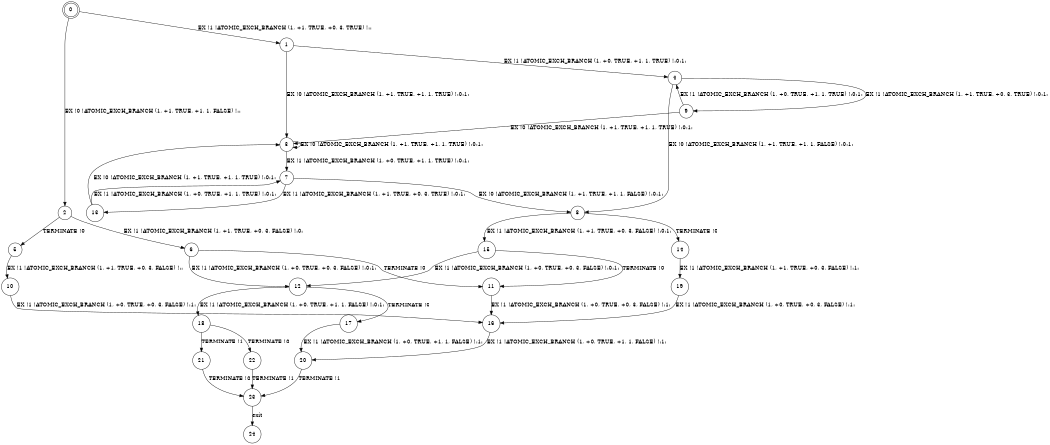 digraph BCG {
size = "7, 10.5";
center = TRUE;
node [shape = circle];
0 [peripheries = 2];
0 -> 1 [label = "EX !1 !ATOMIC_EXCH_BRANCH (1, +1, TRUE, +0, 3, TRUE) !::"];
0 -> 2 [label = "EX !0 !ATOMIC_EXCH_BRANCH (1, +1, TRUE, +1, 1, FALSE) !::"];
1 -> 3 [label = "EX !0 !ATOMIC_EXCH_BRANCH (1, +1, TRUE, +1, 1, TRUE) !:0:1:"];
1 -> 4 [label = "EX !1 !ATOMIC_EXCH_BRANCH (1, +0, TRUE, +1, 1, TRUE) !:0:1:"];
2 -> 5 [label = "TERMINATE !0"];
2 -> 6 [label = "EX !1 !ATOMIC_EXCH_BRANCH (1, +1, TRUE, +0, 3, FALSE) !:0:"];
3 -> 7 [label = "EX !1 !ATOMIC_EXCH_BRANCH (1, +0, TRUE, +1, 1, TRUE) !:0:1:"];
3 -> 3 [label = "EX !0 !ATOMIC_EXCH_BRANCH (1, +1, TRUE, +1, 1, TRUE) !:0:1:"];
4 -> 8 [label = "EX !0 !ATOMIC_EXCH_BRANCH (1, +1, TRUE, +1, 1, FALSE) !:0:1:"];
4 -> 9 [label = "EX !1 !ATOMIC_EXCH_BRANCH (1, +1, TRUE, +0, 3, TRUE) !:0:1:"];
5 -> 10 [label = "EX !1 !ATOMIC_EXCH_BRANCH (1, +1, TRUE, +0, 3, FALSE) !::"];
6 -> 11 [label = "TERMINATE !0"];
6 -> 12 [label = "EX !1 !ATOMIC_EXCH_BRANCH (1, +0, TRUE, +0, 3, FALSE) !:0:1:"];
7 -> 13 [label = "EX !1 !ATOMIC_EXCH_BRANCH (1, +1, TRUE, +0, 3, TRUE) !:0:1:"];
7 -> 8 [label = "EX !0 !ATOMIC_EXCH_BRANCH (1, +1, TRUE, +1, 1, FALSE) !:0:1:"];
8 -> 14 [label = "TERMINATE !0"];
8 -> 15 [label = "EX !1 !ATOMIC_EXCH_BRANCH (1, +1, TRUE, +0, 3, FALSE) !:0:1:"];
9 -> 3 [label = "EX !0 !ATOMIC_EXCH_BRANCH (1, +1, TRUE, +1, 1, TRUE) !:0:1:"];
9 -> 4 [label = "EX !1 !ATOMIC_EXCH_BRANCH (1, +0, TRUE, +1, 1, TRUE) !:0:1:"];
10 -> 16 [label = "EX !1 !ATOMIC_EXCH_BRANCH (1, +0, TRUE, +0, 3, FALSE) !:1:"];
11 -> 16 [label = "EX !1 !ATOMIC_EXCH_BRANCH (1, +0, TRUE, +0, 3, FALSE) !:1:"];
12 -> 17 [label = "TERMINATE !0"];
12 -> 18 [label = "EX !1 !ATOMIC_EXCH_BRANCH (1, +0, TRUE, +1, 1, FALSE) !:0:1:"];
13 -> 7 [label = "EX !1 !ATOMIC_EXCH_BRANCH (1, +0, TRUE, +1, 1, TRUE) !:0:1:"];
13 -> 3 [label = "EX !0 !ATOMIC_EXCH_BRANCH (1, +1, TRUE, +1, 1, TRUE) !:0:1:"];
14 -> 19 [label = "EX !1 !ATOMIC_EXCH_BRANCH (1, +1, TRUE, +0, 3, FALSE) !:1:"];
15 -> 11 [label = "TERMINATE !0"];
15 -> 12 [label = "EX !1 !ATOMIC_EXCH_BRANCH (1, +0, TRUE, +0, 3, FALSE) !:0:1:"];
16 -> 20 [label = "EX !1 !ATOMIC_EXCH_BRANCH (1, +0, TRUE, +1, 1, FALSE) !:1:"];
17 -> 20 [label = "EX !1 !ATOMIC_EXCH_BRANCH (1, +0, TRUE, +1, 1, FALSE) !:1:"];
18 -> 21 [label = "TERMINATE !1"];
18 -> 22 [label = "TERMINATE !0"];
19 -> 16 [label = "EX !1 !ATOMIC_EXCH_BRANCH (1, +0, TRUE, +0, 3, FALSE) !:1:"];
20 -> 23 [label = "TERMINATE !1"];
21 -> 23 [label = "TERMINATE !0"];
22 -> 23 [label = "TERMINATE !1"];
23 -> 24 [label = "exit"];
}

